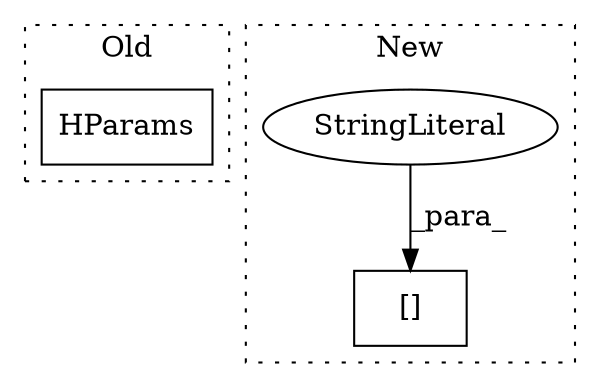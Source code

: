 digraph G {
subgraph cluster0 {
1 [label="HParams" a="32" s="427,470" l="8,1" shape="box"];
label = "Old";
style="dotted";
}
subgraph cluster1 {
2 [label="[]" a="2" s="921,944" l="14,1" shape="box"];
3 [label="StringLiteral" a="45" s="935" l="9" shape="ellipse"];
label = "New";
style="dotted";
}
3 -> 2 [label="_para_"];
}